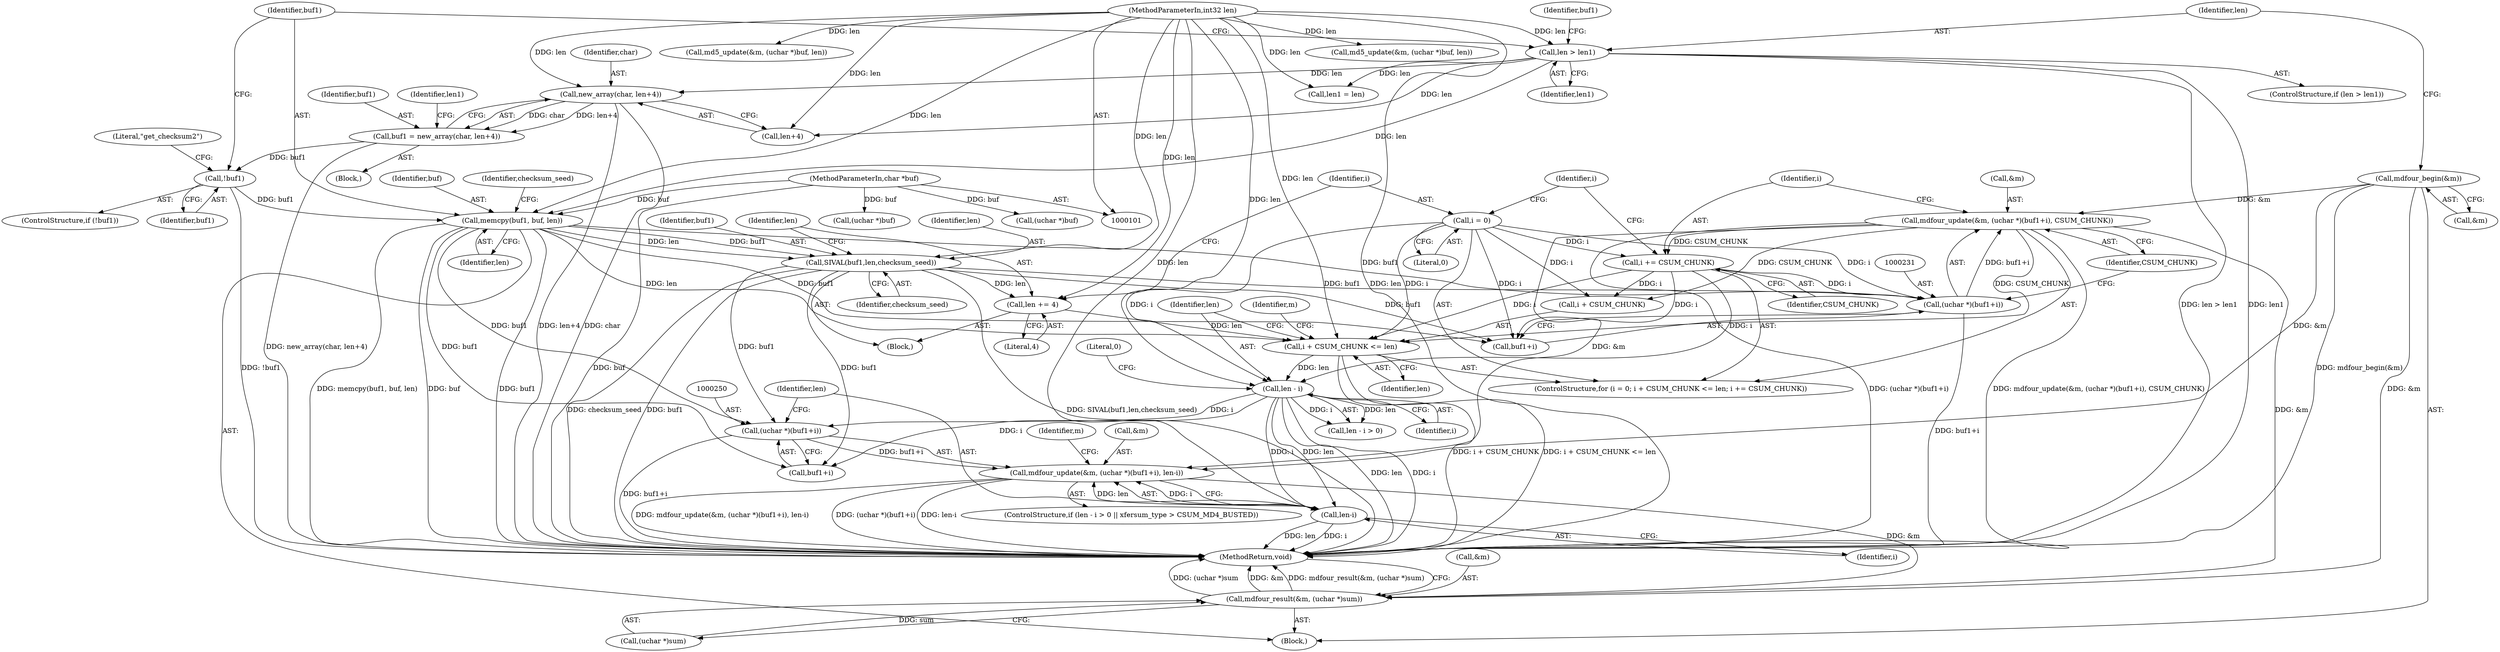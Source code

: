 digraph "0_samba_7b8a4ecd6ff9cdf4e5d3850ebf822f1e989255b3_1@API" {
"1000246" [label="(Call,mdfour_update(&m, (uchar *)(buf1+i), len-i))"];
"1000227" [label="(Call,mdfour_update(&m, (uchar *)(buf1+i), CSUM_CHUNK))"];
"1000174" [label="(Call,mdfour_begin(&m))"];
"1000230" [label="(Call,(uchar *)(buf1+i))"];
"1000208" [label="(Call,SIVAL(buf1,len,checksum_seed))"];
"1000201" [label="(Call,memcpy(buf1, buf, len))"];
"1000197" [label="(Call,!buf1)"];
"1000186" [label="(Call,buf1 = new_array(char, len+4))"];
"1000188" [label="(Call,new_array(char, len+4))"];
"1000178" [label="(Call,len > len1)"];
"1000103" [label="(MethodParameterIn,int32 len)"];
"1000102" [label="(MethodParameterIn,char *buf)"];
"1000224" [label="(Call,i += CSUM_CHUNK)"];
"1000216" [label="(Call,i = 0)"];
"1000249" [label="(Call,(uchar *)(buf1+i))"];
"1000239" [label="(Call,len - i)"];
"1000219" [label="(Call,i + CSUM_CHUNK <= len)"];
"1000212" [label="(Call,len += 4)"];
"1000254" [label="(Call,len-i)"];
"1000257" [label="(Call,mdfour_result(&m, (uchar *)sum))"];
"1000204" [label="(Identifier,len)"];
"1000227" [label="(Call,mdfour_update(&m, (uchar *)(buf1+i), CSUM_CHUNK))"];
"1000225" [label="(Identifier,i)"];
"1000197" [label="(Call,!buf1)"];
"1000238" [label="(Call,len - i > 0)"];
"1000170" [label="(Block,)"];
"1000257" [label="(Call,mdfour_result(&m, (uchar *)sum))"];
"1000239" [label="(Call,len - i)"];
"1000210" [label="(Identifier,len)"];
"1000217" [label="(Identifier,i)"];
"1000229" [label="(Identifier,m)"];
"1000183" [label="(Identifier,buf1)"];
"1000254" [label="(Call,len-i)"];
"1000203" [label="(Identifier,buf)"];
"1000180" [label="(Identifier,len1)"];
"1000258" [label="(Call,&m)"];
"1000201" [label="(Call,memcpy(buf1, buf, len))"];
"1000251" [label="(Call,buf1+i)"];
"1000202" [label="(Identifier,buf1)"];
"1000193" [label="(Call,len1 = len)"];
"1000175" [label="(Call,&m)"];
"1000213" [label="(Identifier,len)"];
"1000219" [label="(Call,i + CSUM_CHUNK <= len)"];
"1000216" [label="(Call,i = 0)"];
"1000194" [label="(Identifier,len1)"];
"1000255" [label="(Identifier,len)"];
"1000223" [label="(Identifier,len)"];
"1000218" [label="(Literal,0)"];
"1000236" [label="(ControlStructure,if (len - i > 0 || xfersum_type > CSUM_MD4_BUSTED))"];
"1000198" [label="(Identifier,buf1)"];
"1000177" [label="(ControlStructure,if (len > len1))"];
"1000179" [label="(Identifier,len)"];
"1000228" [label="(Call,&m)"];
"1000220" [label="(Call,i + CSUM_CHUNK)"];
"1000224" [label="(Call,i += CSUM_CHUNK)"];
"1000200" [label="(Literal,\"get_checksum2\")"];
"1000189" [label="(Identifier,char)"];
"1000214" [label="(Literal,4)"];
"1000246" [label="(Call,mdfour_update(&m, (uchar *)(buf1+i), len-i))"];
"1000209" [label="(Identifier,buf1)"];
"1000212" [label="(Call,len += 4)"];
"1000207" [label="(Block,)"];
"1000249" [label="(Call,(uchar *)(buf1+i))"];
"1000181" [label="(Block,)"];
"1000190" [label="(Call,len+4)"];
"1000221" [label="(Identifier,i)"];
"1000241" [label="(Identifier,i)"];
"1000240" [label="(Identifier,len)"];
"1000188" [label="(Call,new_array(char, len+4))"];
"1000103" [label="(MethodParameterIn,int32 len)"];
"1000187" [label="(Identifier,buf1)"];
"1000260" [label="(Call,(uchar *)sum)"];
"1000263" [label="(MethodReturn,void)"];
"1000211" [label="(Identifier,checksum_seed)"];
"1000259" [label="(Identifier,m)"];
"1000178" [label="(Call,len > len1)"];
"1000226" [label="(Identifier,CSUM_CHUNK)"];
"1000256" [label="(Identifier,i)"];
"1000242" [label="(Literal,0)"];
"1000131" [label="(Call,md5_update(&m, (uchar *)buf, len))"];
"1000140" [label="(Call,md5_update(&m, (uchar *)buf, len))"];
"1000134" [label="(Call,(uchar *)buf)"];
"1000206" [label="(Identifier,checksum_seed)"];
"1000143" [label="(Call,(uchar *)buf)"];
"1000208" [label="(Call,SIVAL(buf1,len,checksum_seed))"];
"1000215" [label="(ControlStructure,for (i = 0; i + CSUM_CHUNK <= len; i += CSUM_CHUNK))"];
"1000230" [label="(Call,(uchar *)(buf1+i))"];
"1000102" [label="(MethodParameterIn,char *buf)"];
"1000186" [label="(Call,buf1 = new_array(char, len+4))"];
"1000247" [label="(Call,&m)"];
"1000235" [label="(Identifier,CSUM_CHUNK)"];
"1000174" [label="(Call,mdfour_begin(&m))"];
"1000232" [label="(Call,buf1+i)"];
"1000196" [label="(ControlStructure,if (!buf1))"];
"1000246" -> "1000236"  [label="AST: "];
"1000246" -> "1000254"  [label="CFG: "];
"1000247" -> "1000246"  [label="AST: "];
"1000249" -> "1000246"  [label="AST: "];
"1000254" -> "1000246"  [label="AST: "];
"1000259" -> "1000246"  [label="CFG: "];
"1000246" -> "1000263"  [label="DDG: len-i"];
"1000246" -> "1000263"  [label="DDG: mdfour_update(&m, (uchar *)(buf1+i), len-i)"];
"1000246" -> "1000263"  [label="DDG: (uchar *)(buf1+i)"];
"1000227" -> "1000246"  [label="DDG: &m"];
"1000174" -> "1000246"  [label="DDG: &m"];
"1000249" -> "1000246"  [label="DDG: buf1+i"];
"1000254" -> "1000246"  [label="DDG: len"];
"1000254" -> "1000246"  [label="DDG: i"];
"1000246" -> "1000257"  [label="DDG: &m"];
"1000227" -> "1000215"  [label="AST: "];
"1000227" -> "1000235"  [label="CFG: "];
"1000228" -> "1000227"  [label="AST: "];
"1000230" -> "1000227"  [label="AST: "];
"1000235" -> "1000227"  [label="AST: "];
"1000225" -> "1000227"  [label="CFG: "];
"1000227" -> "1000263"  [label="DDG: mdfour_update(&m, (uchar *)(buf1+i), CSUM_CHUNK)"];
"1000227" -> "1000263"  [label="DDG: (uchar *)(buf1+i)"];
"1000227" -> "1000219"  [label="DDG: CSUM_CHUNK"];
"1000227" -> "1000220"  [label="DDG: CSUM_CHUNK"];
"1000227" -> "1000224"  [label="DDG: CSUM_CHUNK"];
"1000174" -> "1000227"  [label="DDG: &m"];
"1000230" -> "1000227"  [label="DDG: buf1+i"];
"1000227" -> "1000257"  [label="DDG: &m"];
"1000174" -> "1000170"  [label="AST: "];
"1000174" -> "1000175"  [label="CFG: "];
"1000175" -> "1000174"  [label="AST: "];
"1000179" -> "1000174"  [label="CFG: "];
"1000174" -> "1000263"  [label="DDG: mdfour_begin(&m)"];
"1000174" -> "1000257"  [label="DDG: &m"];
"1000230" -> "1000232"  [label="CFG: "];
"1000231" -> "1000230"  [label="AST: "];
"1000232" -> "1000230"  [label="AST: "];
"1000235" -> "1000230"  [label="CFG: "];
"1000230" -> "1000263"  [label="DDG: buf1+i"];
"1000208" -> "1000230"  [label="DDG: buf1"];
"1000201" -> "1000230"  [label="DDG: buf1"];
"1000224" -> "1000230"  [label="DDG: i"];
"1000216" -> "1000230"  [label="DDG: i"];
"1000208" -> "1000207"  [label="AST: "];
"1000208" -> "1000211"  [label="CFG: "];
"1000209" -> "1000208"  [label="AST: "];
"1000210" -> "1000208"  [label="AST: "];
"1000211" -> "1000208"  [label="AST: "];
"1000213" -> "1000208"  [label="CFG: "];
"1000208" -> "1000263"  [label="DDG: buf1"];
"1000208" -> "1000263"  [label="DDG: SIVAL(buf1,len,checksum_seed)"];
"1000208" -> "1000263"  [label="DDG: checksum_seed"];
"1000201" -> "1000208"  [label="DDG: buf1"];
"1000201" -> "1000208"  [label="DDG: len"];
"1000103" -> "1000208"  [label="DDG: len"];
"1000208" -> "1000212"  [label="DDG: len"];
"1000208" -> "1000232"  [label="DDG: buf1"];
"1000208" -> "1000249"  [label="DDG: buf1"];
"1000208" -> "1000251"  [label="DDG: buf1"];
"1000201" -> "1000170"  [label="AST: "];
"1000201" -> "1000204"  [label="CFG: "];
"1000202" -> "1000201"  [label="AST: "];
"1000203" -> "1000201"  [label="AST: "];
"1000204" -> "1000201"  [label="AST: "];
"1000206" -> "1000201"  [label="CFG: "];
"1000201" -> "1000263"  [label="DDG: memcpy(buf1, buf, len)"];
"1000201" -> "1000263"  [label="DDG: buf"];
"1000201" -> "1000263"  [label="DDG: buf1"];
"1000197" -> "1000201"  [label="DDG: buf1"];
"1000102" -> "1000201"  [label="DDG: buf"];
"1000178" -> "1000201"  [label="DDG: len"];
"1000103" -> "1000201"  [label="DDG: len"];
"1000201" -> "1000219"  [label="DDG: len"];
"1000201" -> "1000232"  [label="DDG: buf1"];
"1000201" -> "1000249"  [label="DDG: buf1"];
"1000201" -> "1000251"  [label="DDG: buf1"];
"1000197" -> "1000196"  [label="AST: "];
"1000197" -> "1000198"  [label="CFG: "];
"1000198" -> "1000197"  [label="AST: "];
"1000200" -> "1000197"  [label="CFG: "];
"1000202" -> "1000197"  [label="CFG: "];
"1000197" -> "1000263"  [label="DDG: !buf1"];
"1000186" -> "1000197"  [label="DDG: buf1"];
"1000186" -> "1000181"  [label="AST: "];
"1000186" -> "1000188"  [label="CFG: "];
"1000187" -> "1000186"  [label="AST: "];
"1000188" -> "1000186"  [label="AST: "];
"1000194" -> "1000186"  [label="CFG: "];
"1000186" -> "1000263"  [label="DDG: new_array(char, len+4)"];
"1000188" -> "1000186"  [label="DDG: char"];
"1000188" -> "1000186"  [label="DDG: len+4"];
"1000188" -> "1000190"  [label="CFG: "];
"1000189" -> "1000188"  [label="AST: "];
"1000190" -> "1000188"  [label="AST: "];
"1000188" -> "1000263"  [label="DDG: len+4"];
"1000188" -> "1000263"  [label="DDG: char"];
"1000178" -> "1000188"  [label="DDG: len"];
"1000103" -> "1000188"  [label="DDG: len"];
"1000178" -> "1000177"  [label="AST: "];
"1000178" -> "1000180"  [label="CFG: "];
"1000179" -> "1000178"  [label="AST: "];
"1000180" -> "1000178"  [label="AST: "];
"1000183" -> "1000178"  [label="CFG: "];
"1000202" -> "1000178"  [label="CFG: "];
"1000178" -> "1000263"  [label="DDG: len > len1"];
"1000178" -> "1000263"  [label="DDG: len1"];
"1000103" -> "1000178"  [label="DDG: len"];
"1000178" -> "1000190"  [label="DDG: len"];
"1000178" -> "1000193"  [label="DDG: len"];
"1000103" -> "1000101"  [label="AST: "];
"1000103" -> "1000263"  [label="DDG: len"];
"1000103" -> "1000131"  [label="DDG: len"];
"1000103" -> "1000140"  [label="DDG: len"];
"1000103" -> "1000190"  [label="DDG: len"];
"1000103" -> "1000193"  [label="DDG: len"];
"1000103" -> "1000212"  [label="DDG: len"];
"1000103" -> "1000219"  [label="DDG: len"];
"1000103" -> "1000239"  [label="DDG: len"];
"1000103" -> "1000254"  [label="DDG: len"];
"1000102" -> "1000101"  [label="AST: "];
"1000102" -> "1000263"  [label="DDG: buf"];
"1000102" -> "1000134"  [label="DDG: buf"];
"1000102" -> "1000143"  [label="DDG: buf"];
"1000224" -> "1000215"  [label="AST: "];
"1000224" -> "1000226"  [label="CFG: "];
"1000225" -> "1000224"  [label="AST: "];
"1000226" -> "1000224"  [label="AST: "];
"1000221" -> "1000224"  [label="CFG: "];
"1000224" -> "1000219"  [label="DDG: i"];
"1000224" -> "1000220"  [label="DDG: i"];
"1000216" -> "1000224"  [label="DDG: i"];
"1000224" -> "1000232"  [label="DDG: i"];
"1000224" -> "1000239"  [label="DDG: i"];
"1000216" -> "1000215"  [label="AST: "];
"1000216" -> "1000218"  [label="CFG: "];
"1000217" -> "1000216"  [label="AST: "];
"1000218" -> "1000216"  [label="AST: "];
"1000221" -> "1000216"  [label="CFG: "];
"1000216" -> "1000219"  [label="DDG: i"];
"1000216" -> "1000220"  [label="DDG: i"];
"1000216" -> "1000232"  [label="DDG: i"];
"1000216" -> "1000239"  [label="DDG: i"];
"1000249" -> "1000251"  [label="CFG: "];
"1000250" -> "1000249"  [label="AST: "];
"1000251" -> "1000249"  [label="AST: "];
"1000255" -> "1000249"  [label="CFG: "];
"1000249" -> "1000263"  [label="DDG: buf1+i"];
"1000239" -> "1000249"  [label="DDG: i"];
"1000239" -> "1000238"  [label="AST: "];
"1000239" -> "1000241"  [label="CFG: "];
"1000240" -> "1000239"  [label="AST: "];
"1000241" -> "1000239"  [label="AST: "];
"1000242" -> "1000239"  [label="CFG: "];
"1000239" -> "1000263"  [label="DDG: len"];
"1000239" -> "1000263"  [label="DDG: i"];
"1000239" -> "1000238"  [label="DDG: len"];
"1000239" -> "1000238"  [label="DDG: i"];
"1000219" -> "1000239"  [label="DDG: len"];
"1000239" -> "1000251"  [label="DDG: i"];
"1000239" -> "1000254"  [label="DDG: len"];
"1000239" -> "1000254"  [label="DDG: i"];
"1000219" -> "1000215"  [label="AST: "];
"1000219" -> "1000223"  [label="CFG: "];
"1000220" -> "1000219"  [label="AST: "];
"1000223" -> "1000219"  [label="AST: "];
"1000229" -> "1000219"  [label="CFG: "];
"1000240" -> "1000219"  [label="CFG: "];
"1000219" -> "1000263"  [label="DDG: i + CSUM_CHUNK <= len"];
"1000219" -> "1000263"  [label="DDG: i + CSUM_CHUNK"];
"1000212" -> "1000219"  [label="DDG: len"];
"1000212" -> "1000207"  [label="AST: "];
"1000212" -> "1000214"  [label="CFG: "];
"1000213" -> "1000212"  [label="AST: "];
"1000214" -> "1000212"  [label="AST: "];
"1000217" -> "1000212"  [label="CFG: "];
"1000254" -> "1000256"  [label="CFG: "];
"1000255" -> "1000254"  [label="AST: "];
"1000256" -> "1000254"  [label="AST: "];
"1000254" -> "1000263"  [label="DDG: len"];
"1000254" -> "1000263"  [label="DDG: i"];
"1000257" -> "1000170"  [label="AST: "];
"1000257" -> "1000260"  [label="CFG: "];
"1000258" -> "1000257"  [label="AST: "];
"1000260" -> "1000257"  [label="AST: "];
"1000263" -> "1000257"  [label="CFG: "];
"1000257" -> "1000263"  [label="DDG: (uchar *)sum"];
"1000257" -> "1000263"  [label="DDG: &m"];
"1000257" -> "1000263"  [label="DDG: mdfour_result(&m, (uchar *)sum)"];
"1000260" -> "1000257"  [label="DDG: sum"];
}
